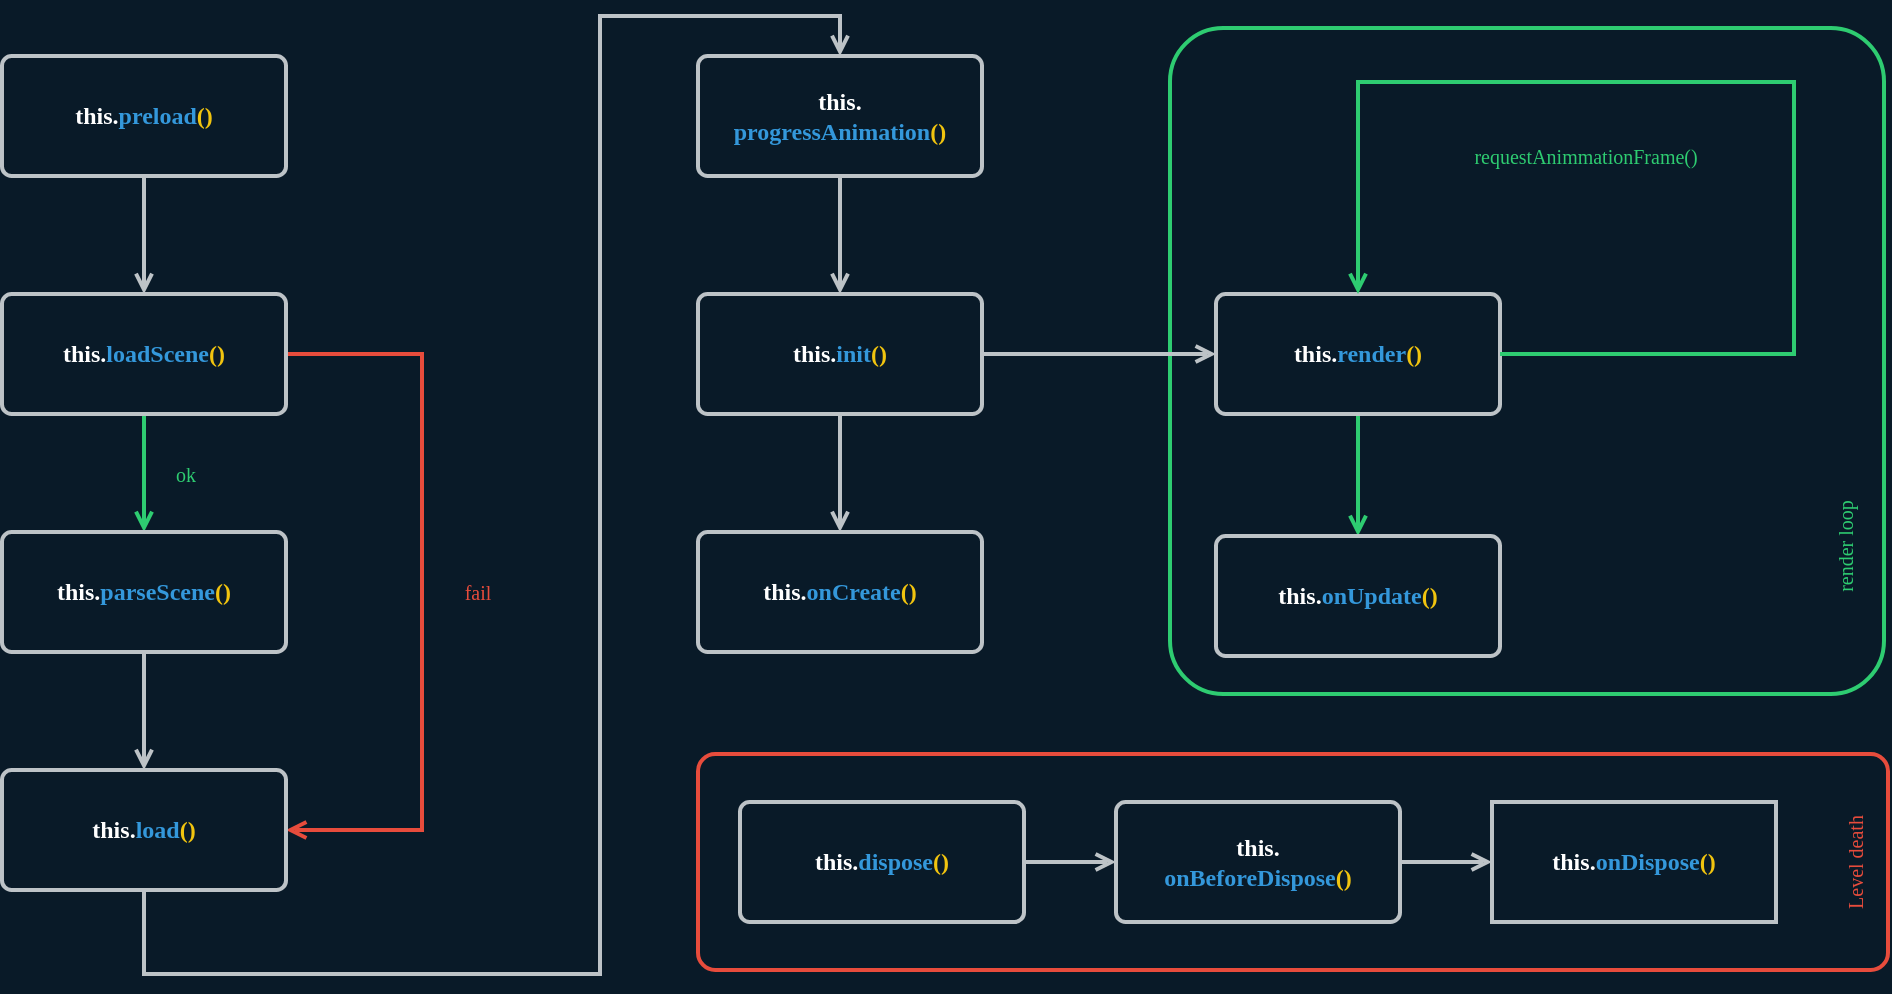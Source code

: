 <mxfile version="13.3.9" type="device"><diagram id="swnDu2XA_gZuwXVrfJjz" name="Page-1"><mxGraphModel dx="1113" dy="638" grid="0" gridSize="10" guides="1" tooltips="1" connect="1" arrows="1" fold="1" page="1" pageScale="1" pageWidth="850" pageHeight="1100" background="#091a28" math="0" shadow="0"><root><mxCell id="0"/><mxCell id="1" parent="0"/><mxCell id="R7fYFc5DXDwwAkwHgcJJ-36" value="" style="rounded=1;whiteSpace=wrap;html=1;fillColor=none;strokeWidth=2;fontFamily=JetBrains Mono ExtraBold;perimeterSpacing=0;arcSize=8;strokeColor=#E74C3C;" vertex="1" parent="1"><mxGeometry x="555" y="422" width="595" height="108" as="geometry"/></mxCell><mxCell id="R7fYFc5DXDwwAkwHgcJJ-28" value="" style="rounded=1;whiteSpace=wrap;html=1;fillColor=none;strokeWidth=2;fontFamily=JetBrains Mono ExtraBold;perimeterSpacing=0;arcSize=8;strokeColor=#2ECC71;" vertex="1" parent="1"><mxGeometry x="791" y="59" width="357" height="333" as="geometry"/></mxCell><mxCell id="R7fYFc5DXDwwAkwHgcJJ-3" style="edgeStyle=orthogonalEdgeStyle;rounded=0;orthogonalLoop=1;jettySize=auto;html=1;exitX=0.5;exitY=1;exitDx=0;exitDy=0;strokeWidth=2;endArrow=open;endFill=0;strokeColor=#BDC3C7;" edge="1" parent="1" source="R7fYFc5DXDwwAkwHgcJJ-1" target="R7fYFc5DXDwwAkwHgcJJ-2"><mxGeometry relative="1" as="geometry"/></mxCell><mxCell id="R7fYFc5DXDwwAkwHgcJJ-1" value="&lt;b&gt;&lt;font color=&quot;#ffffff&quot;&gt;this.&lt;/font&gt;&lt;font color=&quot;#3498db&quot;&gt;preload&lt;/font&gt;&lt;font color=&quot;#f1c40f&quot;&gt;()&lt;/font&gt;&lt;/b&gt;" style="rounded=1;whiteSpace=wrap;html=1;fillColor=none;strokeWidth=2;fontFamily=JetBrains Mono ExtraBold;perimeterSpacing=0;arcSize=8;strokeColor=#bdc3c7;" vertex="1" parent="1"><mxGeometry x="207" y="73" width="142" height="60" as="geometry"/></mxCell><mxCell id="R7fYFc5DXDwwAkwHgcJJ-5" style="edgeStyle=orthogonalEdgeStyle;rounded=0;orthogonalLoop=1;jettySize=auto;html=1;exitX=0.5;exitY=1;exitDx=0;exitDy=0;endArrow=open;endFill=0;strokeWidth=2;strokeColor=#2ecc71;" edge="1" parent="1" source="R7fYFc5DXDwwAkwHgcJJ-2" target="R7fYFc5DXDwwAkwHgcJJ-4"><mxGeometry relative="1" as="geometry"/></mxCell><mxCell id="R7fYFc5DXDwwAkwHgcJJ-8" style="edgeStyle=orthogonalEdgeStyle;rounded=0;orthogonalLoop=1;jettySize=auto;html=1;exitX=1;exitY=0.5;exitDx=0;exitDy=0;entryX=1;entryY=0.5;entryDx=0;entryDy=0;endArrow=open;endFill=0;strokeWidth=2;strokeColor=#e74c3c;" edge="1" parent="1" source="R7fYFc5DXDwwAkwHgcJJ-2" target="R7fYFc5DXDwwAkwHgcJJ-6"><mxGeometry relative="1" as="geometry"><Array as="points"><mxPoint x="417" y="222"/><mxPoint x="417" y="460"/></Array></mxGeometry></mxCell><mxCell id="R7fYFc5DXDwwAkwHgcJJ-2" value="&lt;b&gt;&lt;font color=&quot;#ffffff&quot;&gt;this.&lt;/font&gt;&lt;font color=&quot;#3498db&quot;&gt;loadScene&lt;/font&gt;&lt;font color=&quot;#f1c40f&quot;&gt;()&lt;/font&gt;&lt;/b&gt;" style="rounded=1;whiteSpace=wrap;html=1;fillColor=none;strokeWidth=2;fontFamily=JetBrains Mono ExtraBold;perimeterSpacing=0;arcSize=8;strokeColor=#BDC3C7;" vertex="1" parent="1"><mxGeometry x="207" y="192" width="142" height="60" as="geometry"/></mxCell><mxCell id="R7fYFc5DXDwwAkwHgcJJ-7" style="edgeStyle=orthogonalEdgeStyle;rounded=0;orthogonalLoop=1;jettySize=auto;html=1;exitX=0.5;exitY=1;exitDx=0;exitDy=0;entryX=0.5;entryY=0;entryDx=0;entryDy=0;endArrow=open;endFill=0;strokeWidth=2;strokeColor=#BDC3C7;" edge="1" parent="1" source="R7fYFc5DXDwwAkwHgcJJ-4" target="R7fYFc5DXDwwAkwHgcJJ-6"><mxGeometry relative="1" as="geometry"/></mxCell><mxCell id="R7fYFc5DXDwwAkwHgcJJ-4" value="&lt;b&gt;&lt;font color=&quot;#ffffff&quot;&gt;this.&lt;/font&gt;&lt;font color=&quot;#3498db&quot;&gt;parseScene&lt;/font&gt;&lt;font color=&quot;#f1c40f&quot;&gt;()&lt;/font&gt;&lt;/b&gt;" style="rounded=1;whiteSpace=wrap;html=1;fillColor=none;strokeWidth=2;fontFamily=JetBrains Mono ExtraBold;perimeterSpacing=0;arcSize=8;strokeColor=#BDC3C7;" vertex="1" parent="1"><mxGeometry x="207" y="311" width="142" height="60" as="geometry"/></mxCell><mxCell id="R7fYFc5DXDwwAkwHgcJJ-12" style="edgeStyle=orthogonalEdgeStyle;rounded=0;orthogonalLoop=1;jettySize=auto;html=1;exitX=0.5;exitY=1;exitDx=0;exitDy=0;entryX=0.5;entryY=0;entryDx=0;entryDy=0;endArrow=open;endFill=0;strokeColor=#BDC3C7;strokeWidth=2;" edge="1" parent="1" source="R7fYFc5DXDwwAkwHgcJJ-6" target="R7fYFc5DXDwwAkwHgcJJ-11"><mxGeometry relative="1" as="geometry"><Array as="points"><mxPoint x="278" y="532"/><mxPoint x="506" y="532"/><mxPoint x="506" y="53"/><mxPoint x="626" y="53"/></Array></mxGeometry></mxCell><mxCell id="R7fYFc5DXDwwAkwHgcJJ-6" value="&lt;b&gt;&lt;font color=&quot;#ffffff&quot;&gt;this.&lt;/font&gt;&lt;font color=&quot;#3498db&quot;&gt;load&lt;/font&gt;&lt;font color=&quot;#f1c40f&quot;&gt;()&lt;/font&gt;&lt;/b&gt;" style="rounded=1;whiteSpace=wrap;html=1;fillColor=none;strokeWidth=2;fontFamily=JetBrains Mono ExtraBold;perimeterSpacing=0;arcSize=8;strokeColor=#BDC3C7;" vertex="1" parent="1"><mxGeometry x="207" y="430" width="142" height="60" as="geometry"/></mxCell><mxCell id="R7fYFc5DXDwwAkwHgcJJ-9" value="&lt;font face=&quot;JetBrains Mono ExtraBold&quot; color=&quot;#2ecc71&quot; style=&quot;font-size: 10px&quot;&gt;ok&lt;/font&gt;" style="text;html=1;strokeColor=none;fillColor=none;align=center;verticalAlign=middle;whiteSpace=wrap;rounded=0;" vertex="1" parent="1"><mxGeometry x="279" y="272" width="40" height="20" as="geometry"/></mxCell><mxCell id="R7fYFc5DXDwwAkwHgcJJ-10" value="&lt;font face=&quot;JetBrains Mono ExtraBold&quot; style=&quot;font-size: 10px&quot; color=&quot;#e74c3c&quot;&gt;fail&lt;/font&gt;" style="text;html=1;strokeColor=none;fillColor=none;align=center;verticalAlign=middle;whiteSpace=wrap;rounded=0;" vertex="1" parent="1"><mxGeometry x="425" y="331" width="40" height="20" as="geometry"/></mxCell><mxCell id="R7fYFc5DXDwwAkwHgcJJ-15" style="edgeStyle=orthogonalEdgeStyle;rounded=0;orthogonalLoop=1;jettySize=auto;html=1;exitX=0.5;exitY=1;exitDx=0;exitDy=0;entryX=0.5;entryY=0;entryDx=0;entryDy=0;endArrow=open;endFill=0;strokeColor=#BDC3C7;strokeWidth=2;" edge="1" parent="1" source="R7fYFc5DXDwwAkwHgcJJ-11" target="R7fYFc5DXDwwAkwHgcJJ-13"><mxGeometry relative="1" as="geometry"/></mxCell><mxCell id="R7fYFc5DXDwwAkwHgcJJ-11" value="&lt;b&gt;&lt;font color=&quot;#ffffff&quot;&gt;this.&lt;br&gt;&lt;/font&gt;&lt;font color=&quot;#3498db&quot;&gt;progressAnimation&lt;/font&gt;&lt;font color=&quot;#f1c40f&quot;&gt;()&lt;/font&gt;&lt;/b&gt;" style="rounded=1;whiteSpace=wrap;html=1;fillColor=none;strokeWidth=2;fontFamily=JetBrains Mono ExtraBold;perimeterSpacing=0;arcSize=8;strokeColor=#BDC3C7;" vertex="1" parent="1"><mxGeometry x="555" y="73" width="142" height="60" as="geometry"/></mxCell><mxCell id="R7fYFc5DXDwwAkwHgcJJ-16" style="edgeStyle=orthogonalEdgeStyle;rounded=0;orthogonalLoop=1;jettySize=auto;html=1;exitX=0.5;exitY=1;exitDx=0;exitDy=0;entryX=0.5;entryY=0;entryDx=0;entryDy=0;endArrow=open;endFill=0;strokeColor=#BDC3C7;strokeWidth=2;" edge="1" parent="1" source="R7fYFc5DXDwwAkwHgcJJ-13" target="R7fYFc5DXDwwAkwHgcJJ-14"><mxGeometry relative="1" as="geometry"/></mxCell><mxCell id="R7fYFc5DXDwwAkwHgcJJ-19" style="edgeStyle=orthogonalEdgeStyle;rounded=0;orthogonalLoop=1;jettySize=auto;html=1;exitX=1;exitY=0.5;exitDx=0;exitDy=0;entryX=0;entryY=0.5;entryDx=0;entryDy=0;endArrow=open;endFill=0;strokeColor=#BDC3C7;strokeWidth=2;" edge="1" parent="1" source="R7fYFc5DXDwwAkwHgcJJ-13" target="R7fYFc5DXDwwAkwHgcJJ-18"><mxGeometry relative="1" as="geometry"/></mxCell><mxCell id="R7fYFc5DXDwwAkwHgcJJ-13" value="&lt;b&gt;&lt;font color=&quot;#ffffff&quot;&gt;this.&lt;/font&gt;&lt;font color=&quot;#3498db&quot;&gt;init&lt;/font&gt;&lt;font color=&quot;#f1c40f&quot;&gt;()&lt;/font&gt;&lt;/b&gt;" style="rounded=1;whiteSpace=wrap;html=1;fillColor=none;strokeWidth=2;fontFamily=JetBrains Mono ExtraBold;perimeterSpacing=0;arcSize=8;strokeColor=#BDC3C7;" vertex="1" parent="1"><mxGeometry x="555" y="192" width="142" height="60" as="geometry"/></mxCell><mxCell id="R7fYFc5DXDwwAkwHgcJJ-14" value="&lt;b&gt;&lt;font color=&quot;#ffffff&quot;&gt;this.&lt;/font&gt;&lt;font color=&quot;#3498db&quot;&gt;onCreate&lt;/font&gt;&lt;font color=&quot;#f1c40f&quot;&gt;()&lt;/font&gt;&lt;/b&gt;" style="rounded=1;whiteSpace=wrap;html=1;fillColor=none;strokeWidth=2;fontFamily=JetBrains Mono ExtraBold;perimeterSpacing=0;arcSize=8;strokeColor=#BDC3C7;" vertex="1" parent="1"><mxGeometry x="555" y="311" width="142" height="60" as="geometry"/></mxCell><mxCell id="R7fYFc5DXDwwAkwHgcJJ-27" style="edgeStyle=orthogonalEdgeStyle;rounded=0;orthogonalLoop=1;jettySize=auto;html=1;exitX=0.5;exitY=1;exitDx=0;exitDy=0;entryX=0.5;entryY=0;entryDx=0;entryDy=0;endArrow=open;endFill=0;strokeColor=#2ECC71;strokeWidth=2;fontColor=#2ECC71;" edge="1" parent="1" source="R7fYFc5DXDwwAkwHgcJJ-18" target="R7fYFc5DXDwwAkwHgcJJ-26"><mxGeometry relative="1" as="geometry"/></mxCell><mxCell id="R7fYFc5DXDwwAkwHgcJJ-18" value="&lt;b&gt;&lt;font color=&quot;#ffffff&quot;&gt;this.&lt;/font&gt;&lt;font color=&quot;#3498db&quot;&gt;render&lt;/font&gt;&lt;font color=&quot;#f1c40f&quot;&gt;()&lt;/font&gt;&lt;/b&gt;" style="rounded=1;whiteSpace=wrap;html=1;fillColor=none;strokeWidth=2;fontFamily=JetBrains Mono ExtraBold;perimeterSpacing=0;arcSize=8;strokeColor=#BDC3C7;" vertex="1" parent="1"><mxGeometry x="814" y="192" width="142" height="60" as="geometry"/></mxCell><mxCell id="R7fYFc5DXDwwAkwHgcJJ-23" style="edgeStyle=orthogonalEdgeStyle;rounded=0;orthogonalLoop=1;jettySize=auto;html=1;exitX=1;exitY=0.5;exitDx=0;exitDy=0;entryX=0.5;entryY=0;entryDx=0;entryDy=0;endArrow=open;endFill=0;strokeWidth=2;fontColor=#2ECC71;strokeColor=#2ECC71;" edge="1" parent="1" source="R7fYFc5DXDwwAkwHgcJJ-18" target="R7fYFc5DXDwwAkwHgcJJ-18"><mxGeometry relative="1" as="geometry"><Array as="points"><mxPoint x="1103" y="222"/><mxPoint x="1103" y="86"/><mxPoint x="885" y="86"/></Array></mxGeometry></mxCell><mxCell id="R7fYFc5DXDwwAkwHgcJJ-25" value="&lt;font face=&quot;JetBrains Mono ExtraBold&quot; style=&quot;font-size: 10px&quot;&gt;requestAnimmationFrame()&lt;/font&gt;" style="text;html=1;strokeColor=none;fillColor=none;align=center;verticalAlign=middle;whiteSpace=wrap;rounded=0;fontColor=#2ECC71;" vertex="1" parent="1"><mxGeometry x="979" y="113" width="40" height="20" as="geometry"/></mxCell><mxCell id="R7fYFc5DXDwwAkwHgcJJ-26" value="&lt;b&gt;&lt;font color=&quot;#ffffff&quot;&gt;this.&lt;/font&gt;&lt;font color=&quot;#3498db&quot;&gt;onUpdate&lt;/font&gt;&lt;font color=&quot;#f1c40f&quot;&gt;()&lt;/font&gt;&lt;/b&gt;" style="rounded=1;whiteSpace=wrap;html=1;fillColor=none;strokeWidth=2;fontFamily=JetBrains Mono ExtraBold;perimeterSpacing=0;arcSize=8;strokeColor=#BDC3C7;" vertex="1" parent="1"><mxGeometry x="814" y="313" width="142" height="60" as="geometry"/></mxCell><mxCell id="R7fYFc5DXDwwAkwHgcJJ-29" value="&lt;font face=&quot;JetBrains Mono ExtraBold&quot; style=&quot;font-size: 10px&quot;&gt;render loop&lt;/font&gt;" style="text;html=1;strokeColor=none;fillColor=none;align=center;verticalAlign=middle;whiteSpace=wrap;rounded=0;fontColor=#2ECC71;rotation=-90;" vertex="1" parent="1"><mxGeometry x="1082" y="308" width="93" height="20" as="geometry"/></mxCell><mxCell id="R7fYFc5DXDwwAkwHgcJJ-31" value="&lt;font face=&quot;JetBrains Mono ExtraBold&quot; style=&quot;font-size: 10px&quot; color=&quot;#e74c3c&quot;&gt;Level death&lt;/font&gt;" style="text;html=1;strokeColor=none;fillColor=none;align=center;verticalAlign=middle;whiteSpace=wrap;rounded=0;rotation=-90;" vertex="1" parent="1"><mxGeometry x="1086" y="466" width="95" height="20" as="geometry"/></mxCell><mxCell id="R7fYFc5DXDwwAkwHgcJJ-40" style="edgeStyle=orthogonalEdgeStyle;rounded=0;orthogonalLoop=1;jettySize=auto;html=1;exitX=1;exitY=0.5;exitDx=0;exitDy=0;entryX=0;entryY=0.5;entryDx=0;entryDy=0;endArrow=open;endFill=0;strokeWidth=2;fontSize=12;fontColor=#2ECC71;strokeColor=#BDC3C7;" edge="1" parent="1" source="R7fYFc5DXDwwAkwHgcJJ-37" target="R7fYFc5DXDwwAkwHgcJJ-38"><mxGeometry relative="1" as="geometry"/></mxCell><mxCell id="R7fYFc5DXDwwAkwHgcJJ-37" value="&lt;b&gt;&lt;font color=&quot;#ffffff&quot;&gt;this.&lt;/font&gt;&lt;font color=&quot;#3498db&quot;&gt;dispose&lt;/font&gt;&lt;font color=&quot;#f1c40f&quot;&gt;()&lt;/font&gt;&lt;/b&gt;" style="rounded=1;whiteSpace=wrap;html=1;fillColor=none;strokeWidth=2;fontFamily=JetBrains Mono ExtraBold;perimeterSpacing=0;arcSize=8;strokeColor=#BDC3C7;" vertex="1" parent="1"><mxGeometry x="576" y="446" width="142" height="60" as="geometry"/></mxCell><mxCell id="R7fYFc5DXDwwAkwHgcJJ-41" style="edgeStyle=orthogonalEdgeStyle;rounded=0;orthogonalLoop=1;jettySize=auto;html=1;exitX=1;exitY=0.5;exitDx=0;exitDy=0;endArrow=open;endFill=0;strokeColor=#BDC3C7;strokeWidth=2;fontSize=12;fontColor=#2ECC71;" edge="1" parent="1" source="R7fYFc5DXDwwAkwHgcJJ-38" target="R7fYFc5DXDwwAkwHgcJJ-39"><mxGeometry relative="1" as="geometry"/></mxCell><mxCell id="R7fYFc5DXDwwAkwHgcJJ-38" value="&lt;b&gt;&lt;font color=&quot;#ffffff&quot;&gt;this.&lt;br&gt;&lt;/font&gt;&lt;font color=&quot;#3498db&quot;&gt;onBeforeDispose&lt;/font&gt;&lt;font color=&quot;#f1c40f&quot;&gt;()&lt;/font&gt;&lt;/b&gt;" style="rounded=1;whiteSpace=wrap;html=1;fillColor=none;strokeWidth=2;fontFamily=JetBrains Mono ExtraBold;perimeterSpacing=0;arcSize=8;strokeColor=#BDC3C7;" vertex="1" parent="1"><mxGeometry x="764" y="446" width="142" height="60" as="geometry"/></mxCell><mxCell id="R7fYFc5DXDwwAkwHgcJJ-39" value="&lt;b&gt;&lt;font color=&quot;#ffffff&quot;&gt;this.&lt;/font&gt;&lt;font color=&quot;#3498db&quot;&gt;onDispose&lt;/font&gt;&lt;font color=&quot;#f1c40f&quot;&gt;()&lt;/font&gt;&lt;/b&gt;" style="rounded=1;whiteSpace=wrap;html=1;fillColor=none;strokeWidth=2;fontFamily=JetBrains Mono ExtraBold;perimeterSpacing=0;arcSize=0;strokeColor=#BDC3C7;" vertex="1" parent="1"><mxGeometry x="952" y="446" width="142" height="60" as="geometry"/></mxCell></root></mxGraphModel></diagram></mxfile>